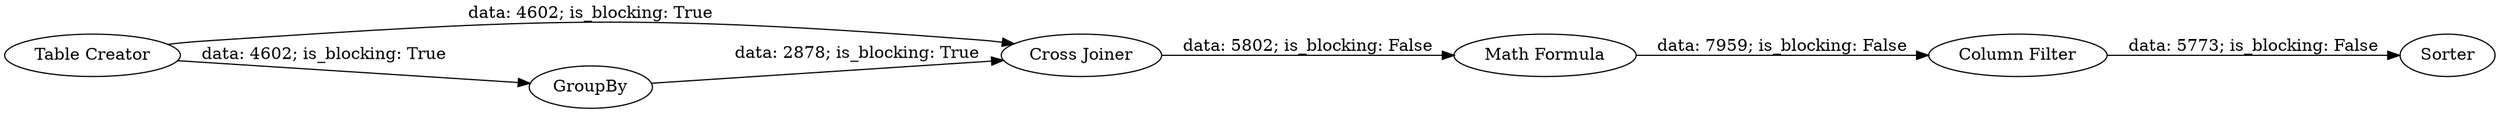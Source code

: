 digraph {
	"-7062227982607543884_2" [label="Table Creator"]
	"-7062227982607543884_4" [label="Cross Joiner"]
	"-7062227982607543884_5" [label="Math Formula"]
	"-7062227982607543884_1" [label=GroupBy]
	"-7062227982607543884_6" [label="Column Filter"]
	"-7062227982607543884_7" [label=Sorter]
	"-7062227982607543884_6" -> "-7062227982607543884_7" [label="data: 5773; is_blocking: False"]
	"-7062227982607543884_4" -> "-7062227982607543884_5" [label="data: 5802; is_blocking: False"]
	"-7062227982607543884_2" -> "-7062227982607543884_4" [label="data: 4602; is_blocking: True"]
	"-7062227982607543884_1" -> "-7062227982607543884_4" [label="data: 2878; is_blocking: True"]
	"-7062227982607543884_2" -> "-7062227982607543884_1" [label="data: 4602; is_blocking: True"]
	"-7062227982607543884_5" -> "-7062227982607543884_6" [label="data: 7959; is_blocking: False"]
	rankdir=LR
}
